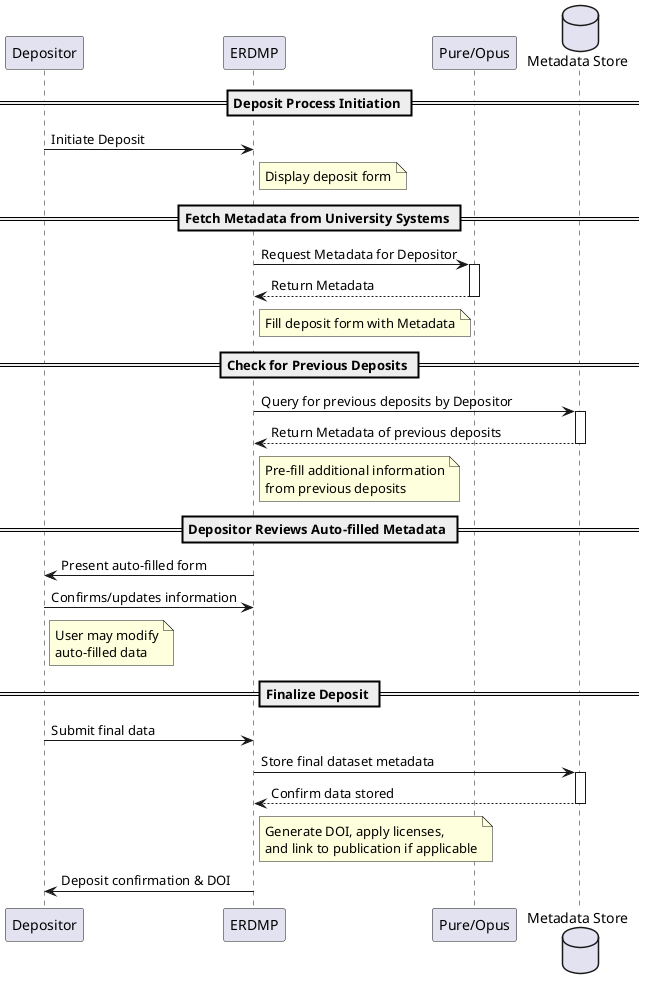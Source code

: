 @startuml
participant Depositor
participant ERDMP
participant "Pure/Opus" as PureOpus
database "Metadata Store" as Metadata

== Deposit Process Initiation ==
Depositor -> ERDMP : Initiate Deposit
note right of ERDMP: Display deposit form

== Fetch Metadata from University Systems ==
ERDMP -> PureOpus : Request Metadata for Depositor
activate PureOpus
PureOpus --> ERDMP : Return Metadata
deactivate PureOpus
note right of ERDMP: Fill deposit form with Metadata

== Check for Previous Deposits ==
ERDMP -> Metadata : Query for previous deposits by Depositor
activate Metadata
Metadata --> ERDMP : Return Metadata of previous deposits
deactivate Metadata
note right of ERDMP: Pre-fill additional information\nfrom previous deposits

== Depositor Reviews Auto-filled Metadata ==
ERDMP -> Depositor : Present auto-filled form
Depositor -> ERDMP : Confirms/updates information
note right of Depositor: User may modify\nauto-filled data

== Finalize Deposit ==
Depositor -> ERDMP : Submit final data
ERDMP -> Metadata : Store final dataset metadata
activate Metadata
Metadata --> ERDMP : Confirm data stored
deactivate Metadata

note right of ERDMP: Generate DOI, apply licenses,\nand link to publication if applicable
ERDMP -> Depositor : Deposit confirmation & DOI

@enduml